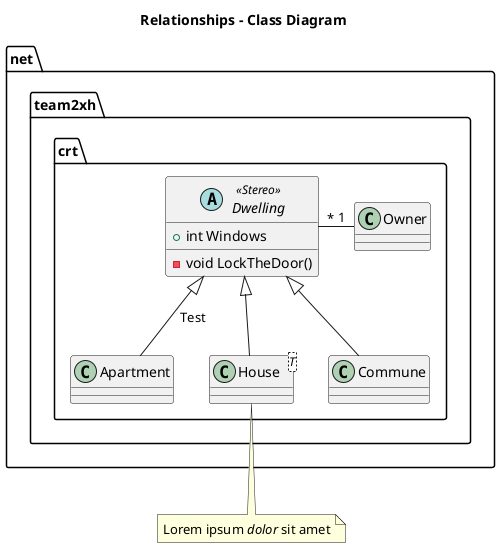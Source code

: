 @startuml

title Relationships - Class Diagram

package "net.team2xh.crt" {

abstract class Dwelling <<Stereo>> {
  + int Windows
  - void LockTheDoor()
}

class Apartment
class "House<T>" as House
class Commune

class Owner

}

Dwelling <|-down- Apartment: Test
Dwelling <|-down- Commune
Dwelling <|-down- House

Dwelling "*" -right- "1" Owner

note bottom of House: Lorem ipsum <i>dolor</i> sit amet

@enduml